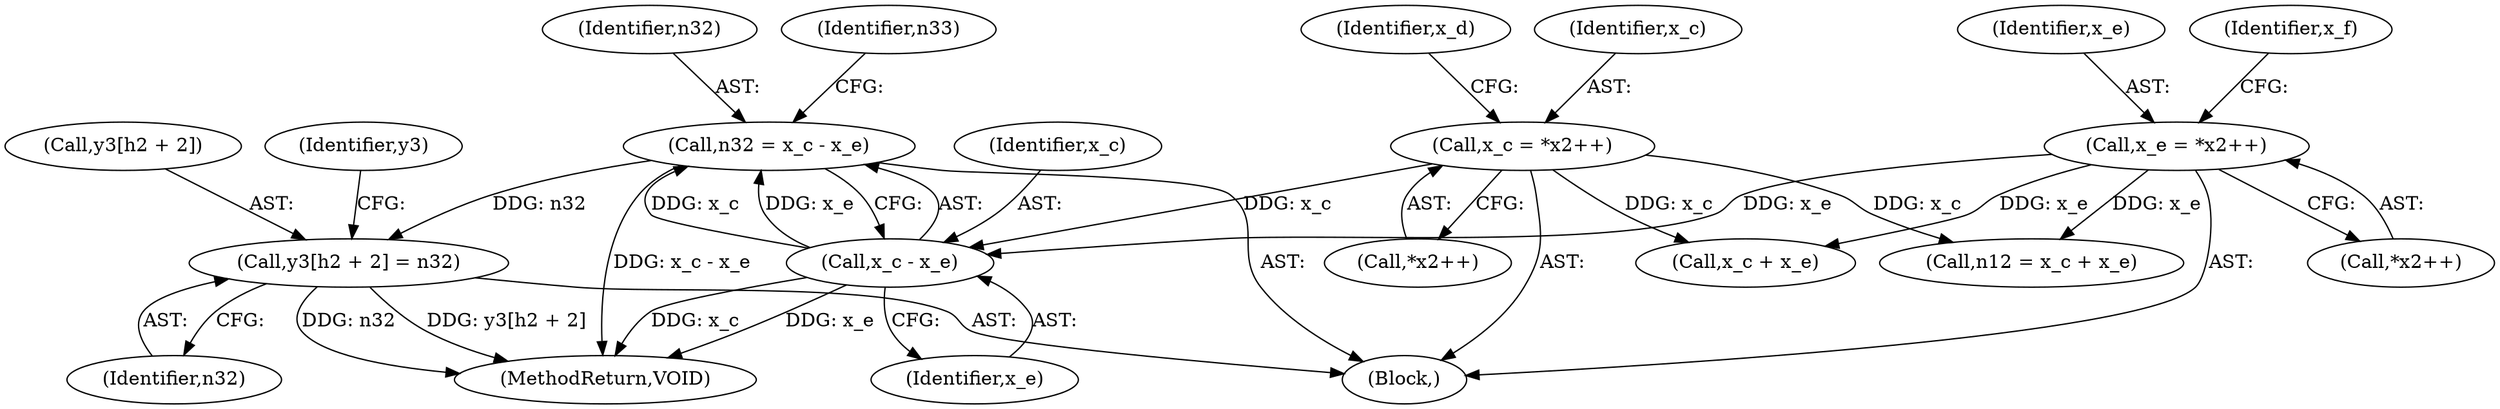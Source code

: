 digraph "0_Android_04e8cd58f075bec5892e369c8deebca9c67e855c@pointer" {
"1000477" [label="(Call,y3[h2 + 2] = n32)"];
"1000425" [label="(Call,n32 = x_c - x_e)"];
"1000427" [label="(Call,x_c - x_e)"];
"1000375" [label="(Call,x_c = *x2++)"];
"1000385" [label="(Call,x_e = *x2++)"];
"1000381" [label="(Identifier,x_d)"];
"1000428" [label="(Identifier,x_c)"];
"1000219" [label="(Block,)"];
"1000377" [label="(Call,*x2++)"];
"1000505" [label="(MethodReturn,VOID)"];
"1000415" [label="(Call,n12 = x_c + x_e)"];
"1000375" [label="(Call,x_c = *x2++)"];
"1000387" [label="(Call,*x2++)"];
"1000385" [label="(Call,x_e = *x2++)"];
"1000386" [label="(Identifier,x_e)"];
"1000426" [label="(Identifier,n32)"];
"1000427" [label="(Call,x_c - x_e)"];
"1000425" [label="(Call,n32 = x_c - x_e)"];
"1000486" [label="(Identifier,y3)"];
"1000429" [label="(Identifier,x_e)"];
"1000477" [label="(Call,y3[h2 + 2] = n32)"];
"1000391" [label="(Identifier,x_f)"];
"1000483" [label="(Identifier,n32)"];
"1000417" [label="(Call,x_c + x_e)"];
"1000431" [label="(Identifier,n33)"];
"1000478" [label="(Call,y3[h2 + 2])"];
"1000376" [label="(Identifier,x_c)"];
"1000477" -> "1000219"  [label="AST: "];
"1000477" -> "1000483"  [label="CFG: "];
"1000478" -> "1000477"  [label="AST: "];
"1000483" -> "1000477"  [label="AST: "];
"1000486" -> "1000477"  [label="CFG: "];
"1000477" -> "1000505"  [label="DDG: n32"];
"1000477" -> "1000505"  [label="DDG: y3[h2 + 2]"];
"1000425" -> "1000477"  [label="DDG: n32"];
"1000425" -> "1000219"  [label="AST: "];
"1000425" -> "1000427"  [label="CFG: "];
"1000426" -> "1000425"  [label="AST: "];
"1000427" -> "1000425"  [label="AST: "];
"1000431" -> "1000425"  [label="CFG: "];
"1000425" -> "1000505"  [label="DDG: x_c - x_e"];
"1000427" -> "1000425"  [label="DDG: x_c"];
"1000427" -> "1000425"  [label="DDG: x_e"];
"1000427" -> "1000429"  [label="CFG: "];
"1000428" -> "1000427"  [label="AST: "];
"1000429" -> "1000427"  [label="AST: "];
"1000427" -> "1000505"  [label="DDG: x_c"];
"1000427" -> "1000505"  [label="DDG: x_e"];
"1000375" -> "1000427"  [label="DDG: x_c"];
"1000385" -> "1000427"  [label="DDG: x_e"];
"1000375" -> "1000219"  [label="AST: "];
"1000375" -> "1000377"  [label="CFG: "];
"1000376" -> "1000375"  [label="AST: "];
"1000377" -> "1000375"  [label="AST: "];
"1000381" -> "1000375"  [label="CFG: "];
"1000375" -> "1000415"  [label="DDG: x_c"];
"1000375" -> "1000417"  [label="DDG: x_c"];
"1000385" -> "1000219"  [label="AST: "];
"1000385" -> "1000387"  [label="CFG: "];
"1000386" -> "1000385"  [label="AST: "];
"1000387" -> "1000385"  [label="AST: "];
"1000391" -> "1000385"  [label="CFG: "];
"1000385" -> "1000415"  [label="DDG: x_e"];
"1000385" -> "1000417"  [label="DDG: x_e"];
}

